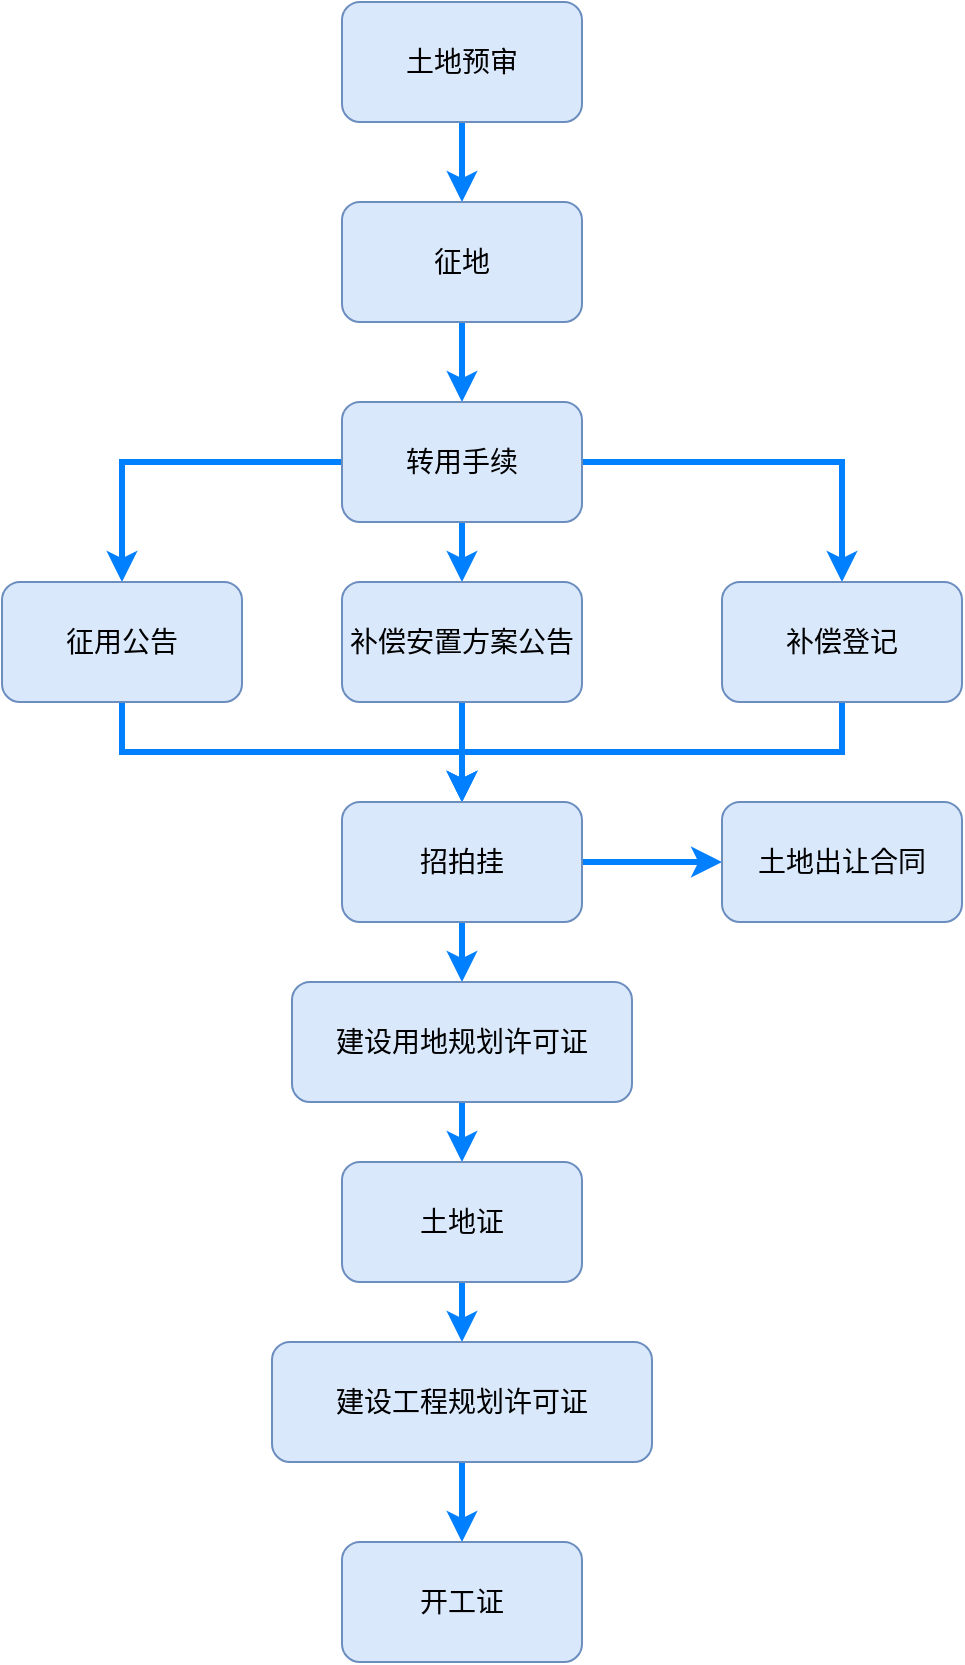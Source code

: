 <mxfile version="21.1.4" type="github">
  <diagram name="第 1 页" id="RKMw0VFzwhU5_ZIt3xhK">
    <mxGraphModel dx="1179" dy="647" grid="1" gridSize="10" guides="1" tooltips="1" connect="1" arrows="1" fold="1" page="1" pageScale="1" pageWidth="827" pageHeight="1169" math="0" shadow="0">
      <root>
        <mxCell id="0" />
        <mxCell id="1" parent="0" />
        <mxCell id="Sv3YUqrAasHjxWlkc90t-3" value="" style="edgeStyle=orthogonalEdgeStyle;rounded=0;orthogonalLoop=1;jettySize=auto;html=1;fillColor=#dae8fc;strokeColor=#007FFF;fontSize=14;strokeWidth=3;" edge="1" parent="1" source="Sv3YUqrAasHjxWlkc90t-1" target="Sv3YUqrAasHjxWlkc90t-2">
          <mxGeometry relative="1" as="geometry" />
        </mxCell>
        <mxCell id="Sv3YUqrAasHjxWlkc90t-1" value="土地预审" style="rounded=1;whiteSpace=wrap;html=1;fillColor=#dae8fc;strokeColor=#6c8ebf;fontSize=14;" vertex="1" parent="1">
          <mxGeometry x="200" y="20" width="120" height="60" as="geometry" />
        </mxCell>
        <mxCell id="Sv3YUqrAasHjxWlkc90t-5" value="" style="edgeStyle=orthogonalEdgeStyle;rounded=0;orthogonalLoop=1;jettySize=auto;html=1;fillColor=#dae8fc;strokeColor=#007FFF;fontSize=14;strokeWidth=3;" edge="1" parent="1" source="Sv3YUqrAasHjxWlkc90t-2" target="Sv3YUqrAasHjxWlkc90t-4">
          <mxGeometry relative="1" as="geometry" />
        </mxCell>
        <mxCell id="Sv3YUqrAasHjxWlkc90t-2" value="征地" style="rounded=1;whiteSpace=wrap;html=1;fillColor=#dae8fc;strokeColor=#6c8ebf;fontSize=14;" vertex="1" parent="1">
          <mxGeometry x="200" y="120" width="120" height="60" as="geometry" />
        </mxCell>
        <mxCell id="Sv3YUqrAasHjxWlkc90t-9" value="" style="edgeStyle=orthogonalEdgeStyle;rounded=0;orthogonalLoop=1;jettySize=auto;html=1;fillColor=#dae8fc;strokeColor=#007FFF;fontSize=14;strokeWidth=3;" edge="1" parent="1" source="Sv3YUqrAasHjxWlkc90t-4" target="Sv3YUqrAasHjxWlkc90t-8">
          <mxGeometry relative="1" as="geometry" />
        </mxCell>
        <mxCell id="Sv3YUqrAasHjxWlkc90t-12" style="edgeStyle=orthogonalEdgeStyle;rounded=0;orthogonalLoop=1;jettySize=auto;html=1;exitX=0;exitY=0.5;exitDx=0;exitDy=0;entryX=0.5;entryY=0;entryDx=0;entryDy=0;fillColor=#dae8fc;strokeColor=#007FFF;fontSize=14;strokeWidth=3;" edge="1" parent="1" source="Sv3YUqrAasHjxWlkc90t-4" target="Sv3YUqrAasHjxWlkc90t-10">
          <mxGeometry relative="1" as="geometry" />
        </mxCell>
        <mxCell id="Sv3YUqrAasHjxWlkc90t-13" style="edgeStyle=orthogonalEdgeStyle;rounded=0;orthogonalLoop=1;jettySize=auto;html=1;exitX=1;exitY=0.5;exitDx=0;exitDy=0;entryX=0.5;entryY=0;entryDx=0;entryDy=0;fillColor=#dae8fc;strokeColor=#007FFF;fontSize=14;strokeWidth=3;" edge="1" parent="1" source="Sv3YUqrAasHjxWlkc90t-4" target="Sv3YUqrAasHjxWlkc90t-11">
          <mxGeometry relative="1" as="geometry" />
        </mxCell>
        <mxCell id="Sv3YUqrAasHjxWlkc90t-4" value="转用手续" style="rounded=1;whiteSpace=wrap;html=1;fillColor=#dae8fc;strokeColor=#6c8ebf;fontSize=14;" vertex="1" parent="1">
          <mxGeometry x="200" y="220" width="120" height="60" as="geometry" />
        </mxCell>
        <mxCell id="Sv3YUqrAasHjxWlkc90t-15" value="" style="edgeStyle=orthogonalEdgeStyle;rounded=0;orthogonalLoop=1;jettySize=auto;html=1;fillColor=#dae8fc;strokeColor=#007FFF;fontSize=14;strokeWidth=3;" edge="1" parent="1" source="Sv3YUqrAasHjxWlkc90t-8" target="Sv3YUqrAasHjxWlkc90t-14">
          <mxGeometry relative="1" as="geometry" />
        </mxCell>
        <mxCell id="Sv3YUqrAasHjxWlkc90t-8" value="补偿安置方案公告" style="rounded=1;whiteSpace=wrap;html=1;fillColor=#dae8fc;strokeColor=#6c8ebf;fontSize=14;" vertex="1" parent="1">
          <mxGeometry x="200" y="310" width="120" height="60" as="geometry" />
        </mxCell>
        <mxCell id="Sv3YUqrAasHjxWlkc90t-27" style="edgeStyle=orthogonalEdgeStyle;rounded=0;orthogonalLoop=1;jettySize=auto;html=1;exitX=0.5;exitY=1;exitDx=0;exitDy=0;entryX=0.5;entryY=0;entryDx=0;entryDy=0;fillColor=#dae8fc;strokeColor=#007FFF;fontSize=14;strokeWidth=3;" edge="1" parent="1" source="Sv3YUqrAasHjxWlkc90t-10" target="Sv3YUqrAasHjxWlkc90t-14">
          <mxGeometry relative="1" as="geometry" />
        </mxCell>
        <mxCell id="Sv3YUqrAasHjxWlkc90t-10" value="征用公告" style="rounded=1;whiteSpace=wrap;html=1;fillColor=#dae8fc;strokeColor=#6c8ebf;fontSize=14;" vertex="1" parent="1">
          <mxGeometry x="30" y="310" width="120" height="60" as="geometry" />
        </mxCell>
        <mxCell id="Sv3YUqrAasHjxWlkc90t-28" style="edgeStyle=orthogonalEdgeStyle;rounded=0;orthogonalLoop=1;jettySize=auto;html=1;exitX=0.5;exitY=1;exitDx=0;exitDy=0;entryX=0.5;entryY=0;entryDx=0;entryDy=0;fillColor=#dae8fc;strokeColor=#007FFF;fontSize=14;strokeWidth=3;" edge="1" parent="1" source="Sv3YUqrAasHjxWlkc90t-11" target="Sv3YUqrAasHjxWlkc90t-14">
          <mxGeometry relative="1" as="geometry" />
        </mxCell>
        <mxCell id="Sv3YUqrAasHjxWlkc90t-11" value="补偿登记" style="rounded=1;whiteSpace=wrap;html=1;fillColor=#dae8fc;strokeColor=#6c8ebf;fontSize=14;" vertex="1" parent="1">
          <mxGeometry x="390" y="310" width="120" height="60" as="geometry" />
        </mxCell>
        <mxCell id="Sv3YUqrAasHjxWlkc90t-18" style="edgeStyle=orthogonalEdgeStyle;rounded=0;orthogonalLoop=1;jettySize=auto;html=1;exitX=1;exitY=0.5;exitDx=0;exitDy=0;entryX=0;entryY=0.5;entryDx=0;entryDy=0;fillColor=#dae8fc;strokeColor=#007FFF;fontSize=14;strokeWidth=3;" edge="1" parent="1" source="Sv3YUqrAasHjxWlkc90t-14" target="Sv3YUqrAasHjxWlkc90t-17">
          <mxGeometry relative="1" as="geometry" />
        </mxCell>
        <mxCell id="Sv3YUqrAasHjxWlkc90t-20" value="" style="edgeStyle=orthogonalEdgeStyle;rounded=0;orthogonalLoop=1;jettySize=auto;html=1;fillColor=#dae8fc;strokeColor=#007FFF;fontSize=14;strokeWidth=3;" edge="1" parent="1" source="Sv3YUqrAasHjxWlkc90t-14" target="Sv3YUqrAasHjxWlkc90t-19">
          <mxGeometry relative="1" as="geometry" />
        </mxCell>
        <mxCell id="Sv3YUqrAasHjxWlkc90t-14" value="招拍挂" style="rounded=1;whiteSpace=wrap;html=1;fillColor=#dae8fc;strokeColor=#6c8ebf;fontSize=14;" vertex="1" parent="1">
          <mxGeometry x="200" y="420" width="120" height="60" as="geometry" />
        </mxCell>
        <mxCell id="Sv3YUqrAasHjxWlkc90t-17" value="土地出让合同" style="rounded=1;whiteSpace=wrap;html=1;fillColor=#dae8fc;strokeColor=#6c8ebf;fontSize=14;" vertex="1" parent="1">
          <mxGeometry x="390" y="420" width="120" height="60" as="geometry" />
        </mxCell>
        <mxCell id="Sv3YUqrAasHjxWlkc90t-22" value="" style="edgeStyle=orthogonalEdgeStyle;rounded=0;orthogonalLoop=1;jettySize=auto;html=1;fillColor=#dae8fc;strokeColor=#007FFF;fontSize=14;strokeWidth=3;" edge="1" parent="1" source="Sv3YUqrAasHjxWlkc90t-19" target="Sv3YUqrAasHjxWlkc90t-21">
          <mxGeometry relative="1" as="geometry" />
        </mxCell>
        <mxCell id="Sv3YUqrAasHjxWlkc90t-19" value="建设用地规划许可证" style="rounded=1;whiteSpace=wrap;html=1;fillColor=#dae8fc;strokeColor=#6c8ebf;fontSize=14;" vertex="1" parent="1">
          <mxGeometry x="175" y="510" width="170" height="60" as="geometry" />
        </mxCell>
        <mxCell id="Sv3YUqrAasHjxWlkc90t-24" value="" style="edgeStyle=orthogonalEdgeStyle;rounded=0;orthogonalLoop=1;jettySize=auto;html=1;fillColor=#dae8fc;strokeColor=#007FFF;fontSize=14;strokeWidth=3;" edge="1" parent="1" source="Sv3YUqrAasHjxWlkc90t-21" target="Sv3YUqrAasHjxWlkc90t-23">
          <mxGeometry relative="1" as="geometry" />
        </mxCell>
        <mxCell id="Sv3YUqrAasHjxWlkc90t-21" value="土地证" style="rounded=1;whiteSpace=wrap;html=1;fillColor=#dae8fc;strokeColor=#6c8ebf;fontSize=14;" vertex="1" parent="1">
          <mxGeometry x="200" y="600" width="120" height="60" as="geometry" />
        </mxCell>
        <mxCell id="Sv3YUqrAasHjxWlkc90t-26" value="" style="edgeStyle=orthogonalEdgeStyle;rounded=0;orthogonalLoop=1;jettySize=auto;html=1;fillColor=#dae8fc;strokeColor=#007FFF;fontSize=14;strokeWidth=3;" edge="1" parent="1" source="Sv3YUqrAasHjxWlkc90t-23" target="Sv3YUqrAasHjxWlkc90t-25">
          <mxGeometry relative="1" as="geometry" />
        </mxCell>
        <mxCell id="Sv3YUqrAasHjxWlkc90t-23" value="建设工程规划许可证" style="rounded=1;whiteSpace=wrap;html=1;fillColor=#dae8fc;strokeColor=#6c8ebf;fontSize=14;" vertex="1" parent="1">
          <mxGeometry x="165" y="690" width="190" height="60" as="geometry" />
        </mxCell>
        <mxCell id="Sv3YUqrAasHjxWlkc90t-25" value="开工证" style="rounded=1;whiteSpace=wrap;html=1;fillColor=#dae8fc;strokeColor=#6c8ebf;fontSize=14;" vertex="1" parent="1">
          <mxGeometry x="200" y="790" width="120" height="60" as="geometry" />
        </mxCell>
      </root>
    </mxGraphModel>
  </diagram>
</mxfile>
